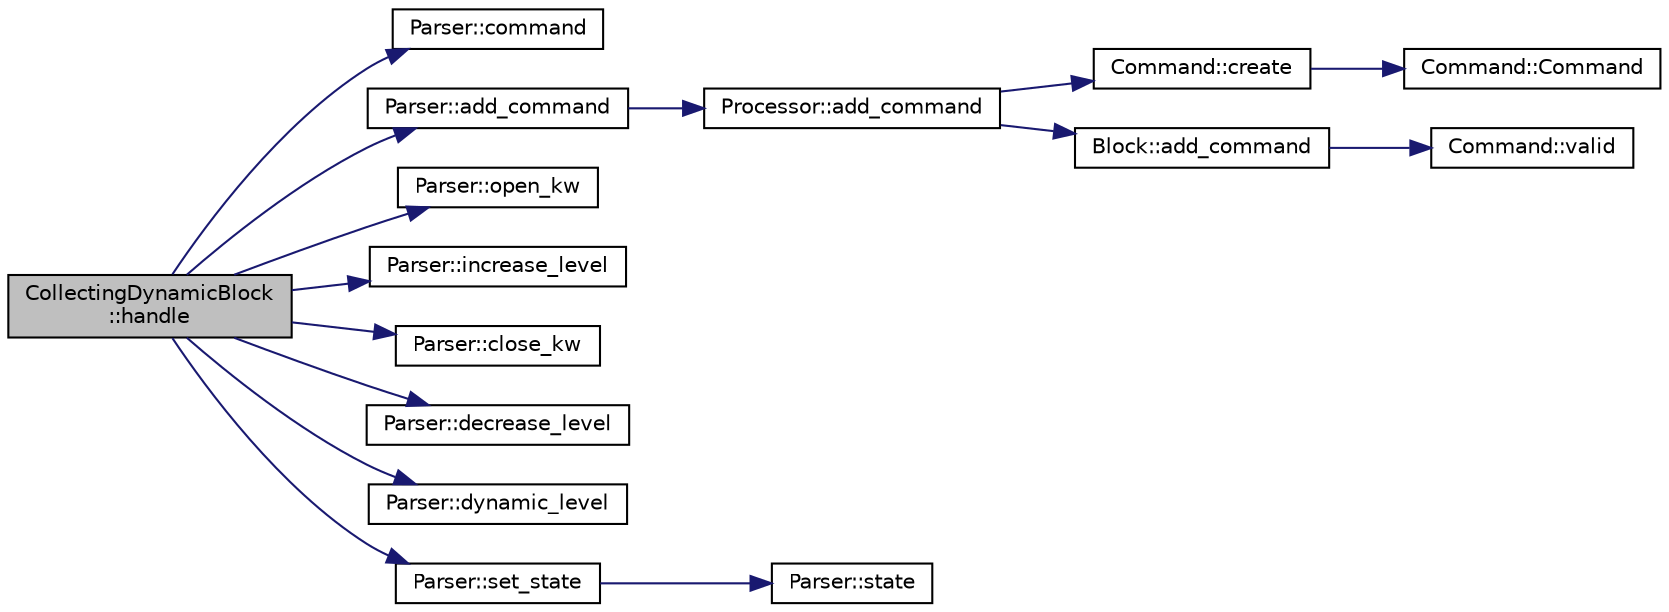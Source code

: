 digraph "CollectingDynamicBlock::handle"
{
 // INTERACTIVE_SVG=YES
  edge [fontname="Helvetica",fontsize="10",labelfontname="Helvetica",labelfontsize="10"];
  node [fontname="Helvetica",fontsize="10",shape=record];
  rankdir="LR";
  Node1 [label="CollectingDynamicBlock\l::handle",height=0.2,width=0.4,color="black", fillcolor="grey75", style="filled" fontcolor="black"];
  Node1 -> Node2 [color="midnightblue",fontsize="10",style="solid",fontname="Helvetica"];
  Node2 [label="Parser::command",height=0.2,width=0.4,color="black", fillcolor="white", style="filled",URL="$class_parser.html#a4a56ee42a07d0d4eb5f65f4cff4509b1"];
  Node1 -> Node3 [color="midnightblue",fontsize="10",style="solid",fontname="Helvetica"];
  Node3 [label="Parser::add_command",height=0.2,width=0.4,color="black", fillcolor="white", style="filled",URL="$class_parser.html#a53fa6b829eb8db63558f2bc8eb72d8b8"];
  Node3 -> Node4 [color="midnightblue",fontsize="10",style="solid",fontname="Helvetica"];
  Node4 [label="Processor::add_command",height=0.2,width=0.4,color="black", fillcolor="white", style="filled",URL="$class_processor.html#a5d227b8ae9c27341afa6bfc373e951fb"];
  Node4 -> Node5 [color="midnightblue",fontsize="10",style="solid",fontname="Helvetica"];
  Node5 [label="Command::create",height=0.2,width=0.4,color="black", fillcolor="white", style="filled",URL="$class_command.html#aedae20bfe7d6f8146df9b1bf1bf16b3c"];
  Node5 -> Node6 [color="midnightblue",fontsize="10",style="solid",fontname="Helvetica"];
  Node6 [label="Command::Command",height=0.2,width=0.4,color="black", fillcolor="white", style="filled",URL="$class_command.html#aa7aaca4540b4b31dee517d352f7f0950"];
  Node4 -> Node7 [color="midnightblue",fontsize="10",style="solid",fontname="Helvetica"];
  Node7 [label="Block::add_command",height=0.2,width=0.4,color="black", fillcolor="white", style="filled",URL="$class_block.html#ac22f0eb78641fc6ec32e4979007f27a5"];
  Node7 -> Node8 [color="midnightblue",fontsize="10",style="solid",fontname="Helvetica"];
  Node8 [label="Command::valid",height=0.2,width=0.4,color="black", fillcolor="white", style="filled",URL="$class_command.html#a03fca257d85fc74bef2fa3ac7baf16dc"];
  Node1 -> Node9 [color="midnightblue",fontsize="10",style="solid",fontname="Helvetica"];
  Node9 [label="Parser::open_kw",height=0.2,width=0.4,color="black", fillcolor="white", style="filled",URL="$class_parser.html#af729ae7cc985c5f8ab0e3c066a29e390"];
  Node1 -> Node10 [color="midnightblue",fontsize="10",style="solid",fontname="Helvetica"];
  Node10 [label="Parser::increase_level",height=0.2,width=0.4,color="black", fillcolor="white", style="filled",URL="$class_parser.html#a652ced77dc55178735d0485e030295dd"];
  Node1 -> Node11 [color="midnightblue",fontsize="10",style="solid",fontname="Helvetica"];
  Node11 [label="Parser::close_kw",height=0.2,width=0.4,color="black", fillcolor="white", style="filled",URL="$class_parser.html#a36ffe189afbecfca12a3da2ae5691a9d"];
  Node1 -> Node12 [color="midnightblue",fontsize="10",style="solid",fontname="Helvetica"];
  Node12 [label="Parser::decrease_level",height=0.2,width=0.4,color="black", fillcolor="white", style="filled",URL="$class_parser.html#a627a9b73d00a143bd019d010fb9ebbce"];
  Node1 -> Node13 [color="midnightblue",fontsize="10",style="solid",fontname="Helvetica"];
  Node13 [label="Parser::dynamic_level",height=0.2,width=0.4,color="black", fillcolor="white", style="filled",URL="$class_parser.html#a45bbdb95dfff16de3f4bae0238e42164"];
  Node1 -> Node14 [color="midnightblue",fontsize="10",style="solid",fontname="Helvetica"];
  Node14 [label="Parser::set_state",height=0.2,width=0.4,color="black", fillcolor="white", style="filled",URL="$class_parser.html#ae360b42d0b240bef4027a1d7e9b8ebda"];
  Node14 -> Node15 [color="midnightblue",fontsize="10",style="solid",fontname="Helvetica"];
  Node15 [label="Parser::state",height=0.2,width=0.4,color="black", fillcolor="white", style="filled",URL="$class_parser.html#a1f7ec65e9c2ee547dd21f5bb7ca1d013"];
}
